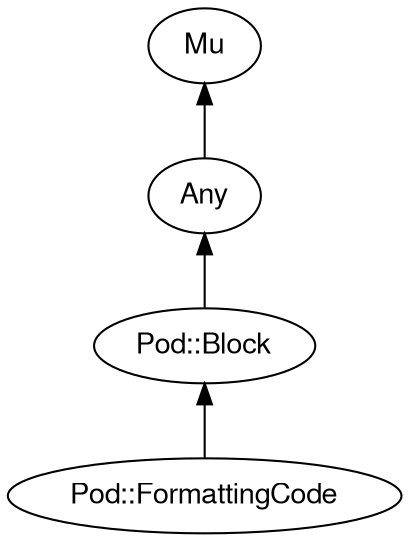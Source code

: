 digraph "perl6-type-graph" {
    rankdir=BT;
    splines=polyline;
    overlap=false; 
    // Types
    "Pod::FormattingCode" [color="#000000", fontcolor="#000000", href="/type/Pod::FormattingCode", fontname="FreeSans"];
    "Mu" [color="#000000", fontcolor="#000000", href="/type/Mu", fontname="FreeSans"];
    "Any" [color="#000000", fontcolor="#000000", href="/type/Any", fontname="FreeSans"];
    "Pod::Block" [color="#000000", fontcolor="#000000", href="/type/Pod::Block", fontname="FreeSans"];

    // Superclasses
    "Pod::FormattingCode" -> "Pod::Block" [color="#000000"];
    "Any" -> "Mu" [color="#000000"];
    "Pod::Block" -> "Any" [color="#000000"];

    // Roles
}
